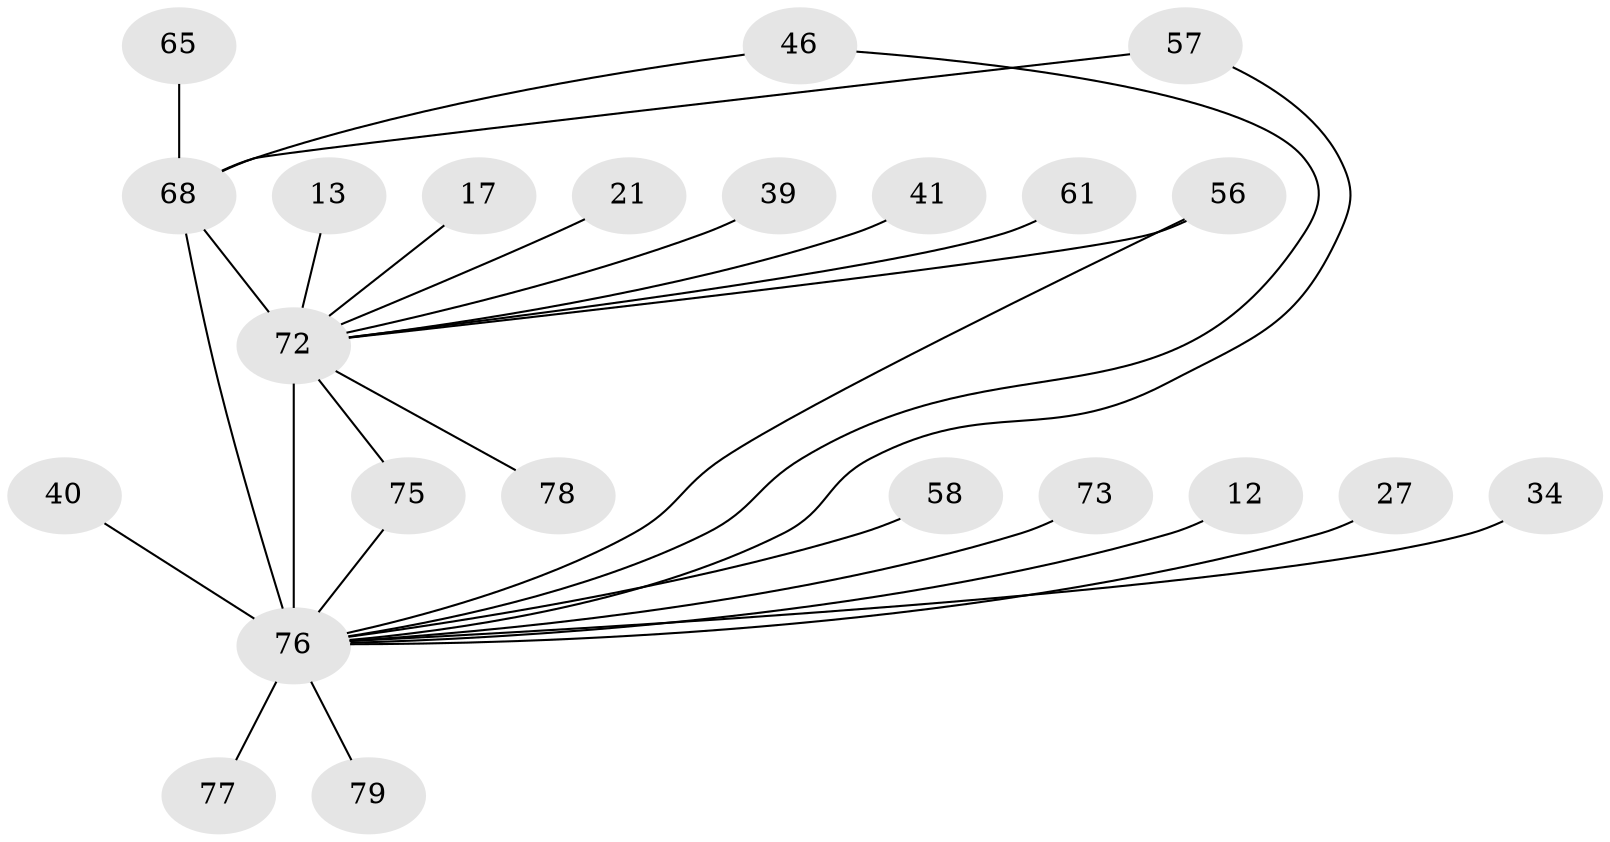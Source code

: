 // original degree distribution, {21: 0.02531645569620253, 16: 0.012658227848101266, 20: 0.012658227848101266, 19: 0.012658227848101266, 13: 0.012658227848101266, 14: 0.02531645569620253, 17: 0.012658227848101266, 23: 0.012658227848101266, 6: 0.0379746835443038, 2: 0.5443037974683544, 3: 0.20253164556962025, 5: 0.0379746835443038, 9: 0.012658227848101266, 4: 0.0379746835443038}
// Generated by graph-tools (version 1.1) at 2025/47/03/04/25 21:47:01]
// undirected, 23 vertices, 27 edges
graph export_dot {
graph [start="1"]
  node [color=gray90,style=filled];
  12;
  13;
  17;
  21;
  27;
  34;
  39;
  40;
  41;
  46;
  56;
  57;
  58 [super="+50"];
  61 [super="+24"];
  65;
  68 [super="+43+60"];
  72 [super="+70+7+22"];
  73;
  75;
  76 [super="+35+69+10+71+28+74+64+54"];
  77;
  78;
  79;
  12 -- 76;
  13 -- 72 [weight=2];
  17 -- 72 [weight=2];
  21 -- 72 [weight=2];
  27 -- 76 [weight=2];
  34 -- 76 [weight=2];
  39 -- 72 [weight=2];
  40 -- 76;
  41 -- 72 [weight=2];
  46 -- 76;
  46 -- 68;
  56 -- 76;
  56 -- 72;
  57 -- 76;
  57 -- 68;
  58 -- 76 [weight=3];
  61 -- 72 [weight=3];
  65 -- 68 [weight=2];
  68 -- 76 [weight=10];
  68 -- 72 [weight=17];
  72 -- 76 [weight=44];
  72 -- 78 [weight=2];
  72 -- 75;
  73 -- 76 [weight=2];
  75 -- 76;
  76 -- 77 [weight=2];
  76 -- 79 [weight=2];
}
